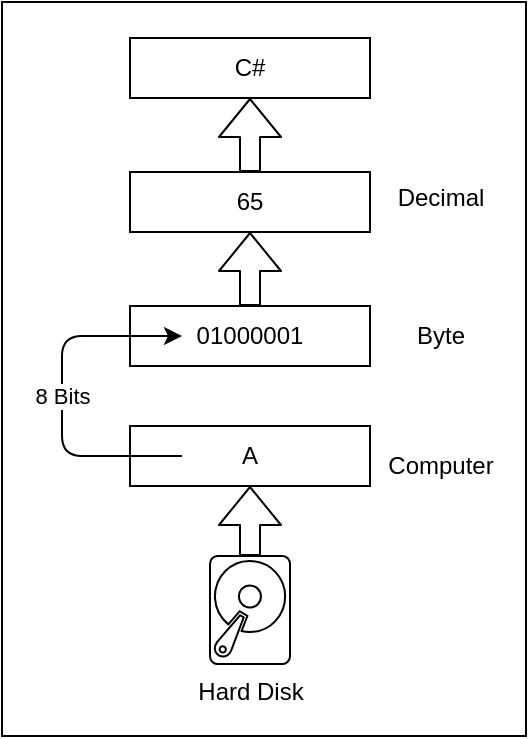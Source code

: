 <mxfile>
    <diagram id="pDwBYTGdxVf-85-Pe_Dh" name="Page-1">
        <mxGraphModel dx="339" dy="359" grid="0" gridSize="10" guides="1" tooltips="1" connect="1" arrows="1" fold="1" page="1" pageScale="1" pageWidth="850" pageHeight="1100" background="none" math="0" shadow="0">
            <root>
                <mxCell id="0"/>
                <mxCell id="1" parent="0"/>
                <mxCell id="20" value="" style="rounded=0;whiteSpace=wrap;html=1;fontColor=#000000;" parent="1" vertex="1">
                    <mxGeometry x="16" y="48" width="262" height="367" as="geometry"/>
                </mxCell>
                <mxCell id="2" value="01000001" style="rounded=0;whiteSpace=wrap;html=1;fontColor=#000000;" parent="1" vertex="1">
                    <mxGeometry x="80" y="200" width="120" height="30" as="geometry"/>
                </mxCell>
                <mxCell id="3" value="Hard Disk" style="sketch=0;pointerEvents=1;shadow=0;dashed=0;html=1;labelPosition=center;verticalLabelPosition=bottom;verticalAlign=top;outlineConnect=0;align=center;shape=mxgraph.office.devices.hard_disk;fontColor=#000000;" parent="1" vertex="1">
                    <mxGeometry x="120" y="325" width="40" height="54" as="geometry"/>
                </mxCell>
                <mxCell id="5" value="65" style="rounded=0;whiteSpace=wrap;html=1;fontColor=#000000;" parent="1" vertex="1">
                    <mxGeometry x="80" y="133" width="120" height="30" as="geometry"/>
                </mxCell>
                <mxCell id="6" value="C#" style="rounded=0;whiteSpace=wrap;html=1;fontColor=#000000;" parent="1" vertex="1">
                    <mxGeometry x="80" y="66" width="120" height="30" as="geometry"/>
                </mxCell>
                <mxCell id="7" value="A" style="rounded=0;whiteSpace=wrap;html=1;fontColor=#000000;" parent="1" vertex="1">
                    <mxGeometry x="80" y="260" width="120" height="30" as="geometry"/>
                </mxCell>
                <mxCell id="9" value="8 Bits" style="endArrow=classic;html=1;exitX=0;exitY=0.5;exitDx=0;exitDy=0;entryX=0;entryY=0.5;entryDx=0;entryDy=0;fontColor=#000000;" parent="1" edge="1">
                    <mxGeometry width="50" height="50" relative="1" as="geometry">
                        <mxPoint x="106" y="275" as="sourcePoint"/>
                        <mxPoint x="106" y="215" as="targetPoint"/>
                        <Array as="points">
                            <mxPoint x="46" y="275"/>
                            <mxPoint x="46" y="215"/>
                        </Array>
                    </mxGeometry>
                </mxCell>
                <mxCell id="11" value="Computer" style="text;html=1;resizable=0;autosize=1;align=center;verticalAlign=middle;points=[];rounded=0;fontColor=#000000;" parent="1" vertex="1">
                    <mxGeometry x="200" y="270" width="70" height="20" as="geometry"/>
                </mxCell>
                <mxCell id="12" value="Byte" style="text;html=1;resizable=0;autosize=1;align=center;verticalAlign=middle;points=[];rounded=0;fontColor=#000000;" parent="1" vertex="1">
                    <mxGeometry x="215" y="205" width="40" height="20" as="geometry"/>
                </mxCell>
                <mxCell id="13" value="Decimal" style="text;html=1;resizable=0;autosize=1;align=center;verticalAlign=middle;points=[];rounded=0;fontColor=#000000;" parent="1" vertex="1">
                    <mxGeometry x="205" y="136" width="60" height="20" as="geometry"/>
                </mxCell>
                <mxCell id="16" value="" style="shape=flexArrow;endArrow=classic;html=1;exitX=0.5;exitY=0;exitDx=0;exitDy=0;fontColor=#000000;" parent="1" source="2" target="5" edge="1">
                    <mxGeometry width="50" height="50" relative="1" as="geometry">
                        <mxPoint x="240" y="270" as="sourcePoint"/>
                        <mxPoint x="290" y="220" as="targetPoint"/>
                    </mxGeometry>
                </mxCell>
                <mxCell id="17" value="" style="shape=flexArrow;endArrow=classic;html=1;entryX=0.5;entryY=1;entryDx=0;entryDy=0;fontColor=#000000;" parent="1" source="3" target="7" edge="1">
                    <mxGeometry width="50" height="50" relative="1" as="geometry">
                        <mxPoint x="240" y="270" as="sourcePoint"/>
                        <mxPoint x="290" y="220" as="targetPoint"/>
                    </mxGeometry>
                </mxCell>
                <mxCell id="19" value="" style="shape=flexArrow;endArrow=classic;html=1;exitX=0.5;exitY=0;exitDx=0;exitDy=0;entryX=0.5;entryY=1;entryDx=0;entryDy=0;fontColor=#000000;" parent="1" source="5" target="6" edge="1">
                    <mxGeometry width="50" height="50" relative="1" as="geometry">
                        <mxPoint x="240" y="270" as="sourcePoint"/>
                        <mxPoint x="150" y="120" as="targetPoint"/>
                    </mxGeometry>
                </mxCell>
            </root>
        </mxGraphModel>
    </diagram>
</mxfile>